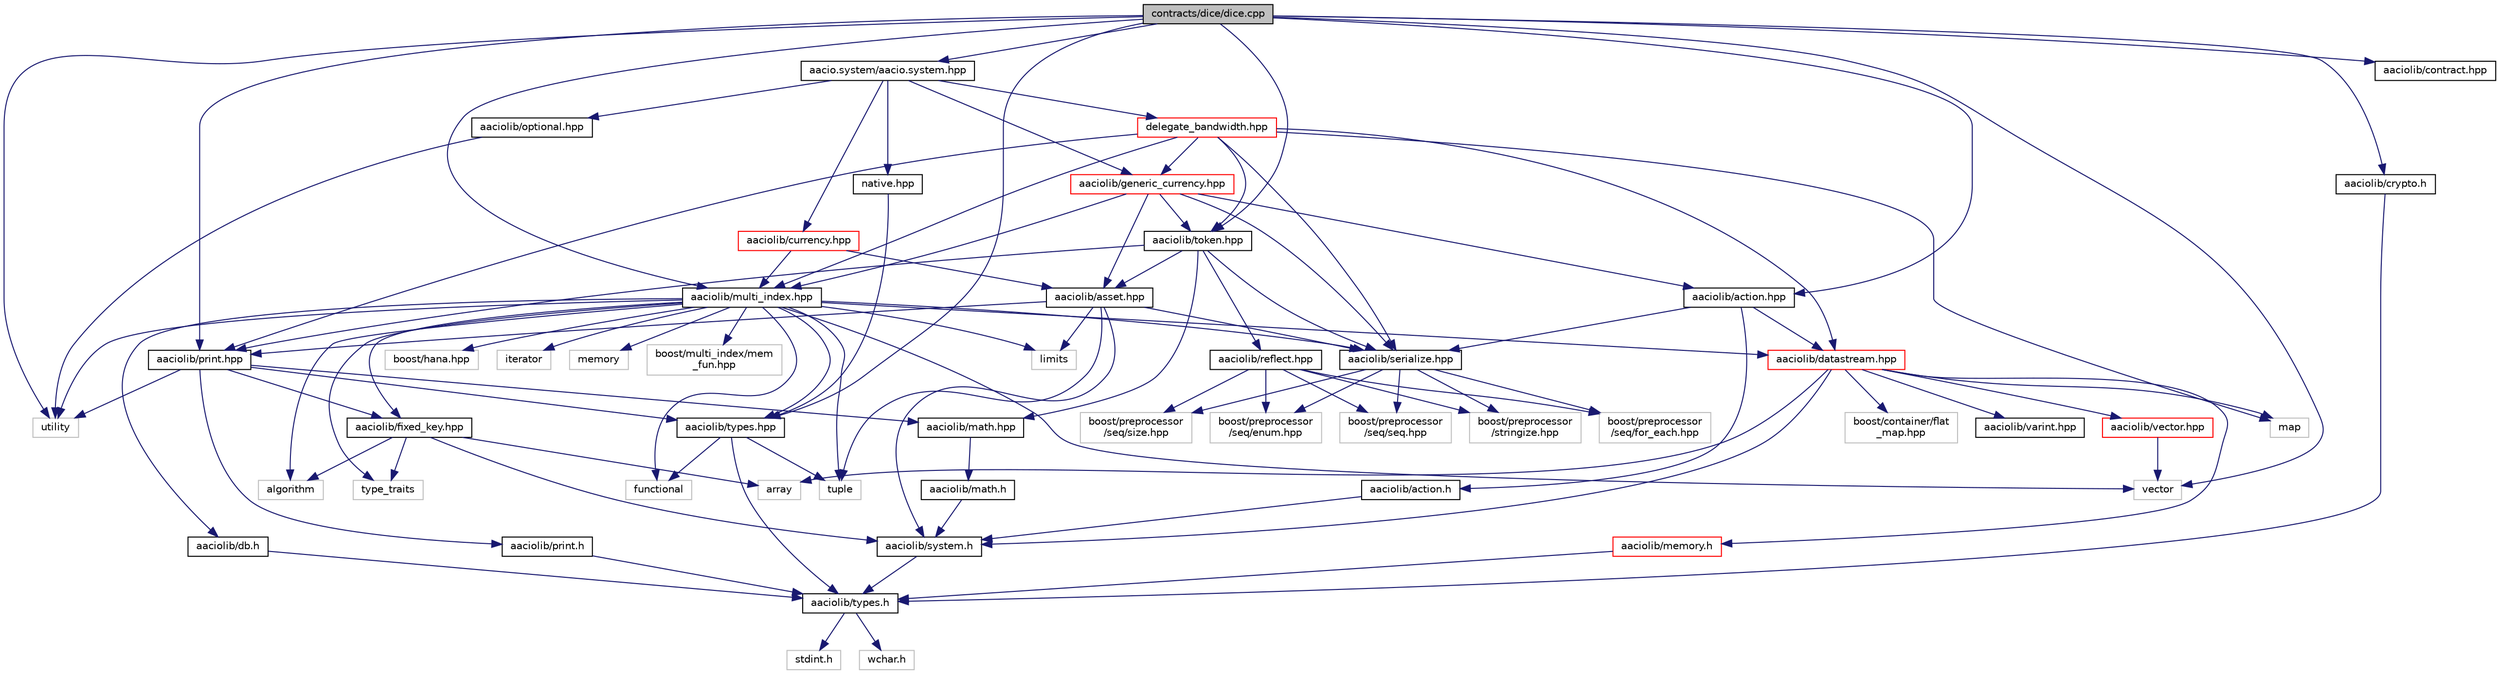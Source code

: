 digraph "contracts/dice/dice.cpp"
{
  edge [fontname="Helvetica",fontsize="10",labelfontname="Helvetica",labelfontsize="10"];
  node [fontname="Helvetica",fontsize="10",shape=record];
  Node0 [label="contracts/dice/dice.cpp",height=0.2,width=0.4,color="black", fillcolor="grey75", style="filled", fontcolor="black"];
  Node0 -> Node1 [color="midnightblue",fontsize="10",style="solid"];
  Node1 [label="utility",height=0.2,width=0.4,color="grey75", fillcolor="white", style="filled"];
  Node0 -> Node2 [color="midnightblue",fontsize="10",style="solid"];
  Node2 [label="vector",height=0.2,width=0.4,color="grey75", fillcolor="white", style="filled"];
  Node0 -> Node3 [color="midnightblue",fontsize="10",style="solid"];
  Node3 [label="aaciolib/crypto.h",height=0.2,width=0.4,color="black", fillcolor="white", style="filled",URL="$crypto_8h.html"];
  Node3 -> Node4 [color="midnightblue",fontsize="10",style="solid"];
  Node4 [label="aaciolib/types.h",height=0.2,width=0.4,color="black", fillcolor="white", style="filled",URL="$contracts_2aaciolib_2types_8h.html"];
  Node4 -> Node5 [color="midnightblue",fontsize="10",style="solid"];
  Node5 [label="stdint.h",height=0.2,width=0.4,color="grey75", fillcolor="white", style="filled"];
  Node4 -> Node6 [color="midnightblue",fontsize="10",style="solid"];
  Node6 [label="wchar.h",height=0.2,width=0.4,color="grey75", fillcolor="white", style="filled"];
  Node0 -> Node7 [color="midnightblue",fontsize="10",style="solid"];
  Node7 [label="aaciolib/types.hpp",height=0.2,width=0.4,color="black", fillcolor="white", style="filled",URL="$contracts_2aaciolib_2types_8hpp.html"];
  Node7 -> Node4 [color="midnightblue",fontsize="10",style="solid"];
  Node7 -> Node8 [color="midnightblue",fontsize="10",style="solid"];
  Node8 [label="functional",height=0.2,width=0.4,color="grey75", fillcolor="white", style="filled"];
  Node7 -> Node9 [color="midnightblue",fontsize="10",style="solid"];
  Node9 [label="tuple",height=0.2,width=0.4,color="grey75", fillcolor="white", style="filled"];
  Node0 -> Node10 [color="midnightblue",fontsize="10",style="solid"];
  Node10 [label="aaciolib/token.hpp",height=0.2,width=0.4,color="black", fillcolor="white", style="filled",URL="$token_8hpp.html",tooltip="Defines types and ABI for standard token messages and database tables. "];
  Node10 -> Node11 [color="midnightblue",fontsize="10",style="solid"];
  Node11 [label="aaciolib/math.hpp",height=0.2,width=0.4,color="black", fillcolor="white", style="filled",URL="$math_8hpp.html"];
  Node11 -> Node12 [color="midnightblue",fontsize="10",style="solid"];
  Node12 [label="aaciolib/math.h",height=0.2,width=0.4,color="black", fillcolor="white", style="filled",URL="$aaciolib_2math_8h.html"];
  Node12 -> Node13 [color="midnightblue",fontsize="10",style="solid"];
  Node13 [label="aaciolib/system.h",height=0.2,width=0.4,color="black", fillcolor="white", style="filled",URL="$system_8h.html"];
  Node13 -> Node4 [color="midnightblue",fontsize="10",style="solid"];
  Node10 -> Node14 [color="midnightblue",fontsize="10",style="solid"];
  Node14 [label="aaciolib/print.hpp",height=0.2,width=0.4,color="black", fillcolor="white", style="filled",URL="$print_8hpp.html"];
  Node14 -> Node15 [color="midnightblue",fontsize="10",style="solid"];
  Node15 [label="aaciolib/print.h",height=0.2,width=0.4,color="black", fillcolor="white", style="filled",URL="$print_8h.html"];
  Node15 -> Node4 [color="midnightblue",fontsize="10",style="solid"];
  Node14 -> Node7 [color="midnightblue",fontsize="10",style="solid"];
  Node14 -> Node11 [color="midnightblue",fontsize="10",style="solid"];
  Node14 -> Node16 [color="midnightblue",fontsize="10",style="solid"];
  Node16 [label="aaciolib/fixed_key.hpp",height=0.2,width=0.4,color="black", fillcolor="white", style="filled",URL="$contracts_2aaciolib_2fixed__key_8hpp.html"];
  Node16 -> Node17 [color="midnightblue",fontsize="10",style="solid"];
  Node17 [label="array",height=0.2,width=0.4,color="grey75", fillcolor="white", style="filled"];
  Node16 -> Node18 [color="midnightblue",fontsize="10",style="solid"];
  Node18 [label="algorithm",height=0.2,width=0.4,color="grey75", fillcolor="white", style="filled"];
  Node16 -> Node19 [color="midnightblue",fontsize="10",style="solid"];
  Node19 [label="type_traits",height=0.2,width=0.4,color="grey75", fillcolor="white", style="filled"];
  Node16 -> Node13 [color="midnightblue",fontsize="10",style="solid"];
  Node14 -> Node1 [color="midnightblue",fontsize="10",style="solid"];
  Node10 -> Node20 [color="midnightblue",fontsize="10",style="solid"];
  Node20 [label="aaciolib/reflect.hpp",height=0.2,width=0.4,color="black", fillcolor="white", style="filled",URL="$contracts_2aaciolib_2reflect_8hpp_source.html"];
  Node20 -> Node21 [color="midnightblue",fontsize="10",style="solid"];
  Node21 [label="boost/preprocessor\l/seq/for_each.hpp",height=0.2,width=0.4,color="grey75", fillcolor="white", style="filled"];
  Node20 -> Node22 [color="midnightblue",fontsize="10",style="solid"];
  Node22 [label="boost/preprocessor\l/seq/enum.hpp",height=0.2,width=0.4,color="grey75", fillcolor="white", style="filled"];
  Node20 -> Node23 [color="midnightblue",fontsize="10",style="solid"];
  Node23 [label="boost/preprocessor\l/seq/size.hpp",height=0.2,width=0.4,color="grey75", fillcolor="white", style="filled"];
  Node20 -> Node24 [color="midnightblue",fontsize="10",style="solid"];
  Node24 [label="boost/preprocessor\l/seq/seq.hpp",height=0.2,width=0.4,color="grey75", fillcolor="white", style="filled"];
  Node20 -> Node25 [color="midnightblue",fontsize="10",style="solid"];
  Node25 [label="boost/preprocessor\l/stringize.hpp",height=0.2,width=0.4,color="grey75", fillcolor="white", style="filled"];
  Node10 -> Node26 [color="midnightblue",fontsize="10",style="solid"];
  Node26 [label="aaciolib/asset.hpp",height=0.2,width=0.4,color="black", fillcolor="white", style="filled",URL="$contracts_2aaciolib_2asset_8hpp_source.html"];
  Node26 -> Node27 [color="midnightblue",fontsize="10",style="solid"];
  Node27 [label="aaciolib/serialize.hpp",height=0.2,width=0.4,color="black", fillcolor="white", style="filled",URL="$serialize_8hpp_source.html"];
  Node27 -> Node21 [color="midnightblue",fontsize="10",style="solid"];
  Node27 -> Node22 [color="midnightblue",fontsize="10",style="solid"];
  Node27 -> Node23 [color="midnightblue",fontsize="10",style="solid"];
  Node27 -> Node24 [color="midnightblue",fontsize="10",style="solid"];
  Node27 -> Node25 [color="midnightblue",fontsize="10",style="solid"];
  Node26 -> Node14 [color="midnightblue",fontsize="10",style="solid"];
  Node26 -> Node13 [color="midnightblue",fontsize="10",style="solid"];
  Node26 -> Node9 [color="midnightblue",fontsize="10",style="solid"];
  Node26 -> Node28 [color="midnightblue",fontsize="10",style="solid"];
  Node28 [label="limits",height=0.2,width=0.4,color="grey75", fillcolor="white", style="filled"];
  Node10 -> Node27 [color="midnightblue",fontsize="10",style="solid"];
  Node0 -> Node14 [color="midnightblue",fontsize="10",style="solid"];
  Node0 -> Node29 [color="midnightblue",fontsize="10",style="solid"];
  Node29 [label="aaciolib/action.hpp",height=0.2,width=0.4,color="black", fillcolor="white", style="filled",URL="$action_8hpp.html"];
  Node29 -> Node30 [color="midnightblue",fontsize="10",style="solid"];
  Node30 [label="aaciolib/action.h",height=0.2,width=0.4,color="black", fillcolor="white", style="filled",URL="$action_8h.html"];
  Node30 -> Node13 [color="midnightblue",fontsize="10",style="solid"];
  Node29 -> Node31 [color="midnightblue",fontsize="10",style="solid"];
  Node31 [label="aaciolib/datastream.hpp",height=0.2,width=0.4,color="red", fillcolor="white", style="filled",URL="$contracts_2aaciolib_2datastream_8hpp_source.html"];
  Node31 -> Node13 [color="midnightblue",fontsize="10",style="solid"];
  Node31 -> Node32 [color="midnightblue",fontsize="10",style="solid"];
  Node32 [label="aaciolib/memory.h",height=0.2,width=0.4,color="red", fillcolor="white", style="filled",URL="$aaciolib_2memory_8h.html"];
  Node32 -> Node4 [color="midnightblue",fontsize="10",style="solid"];
  Node31 -> Node34 [color="midnightblue",fontsize="10",style="solid"];
  Node34 [label="aaciolib/vector.hpp",height=0.2,width=0.4,color="red", fillcolor="white", style="filled",URL="$contracts_2aaciolib_2vector_8hpp_source.html"];
  Node34 -> Node2 [color="midnightblue",fontsize="10",style="solid"];
  Node31 -> Node40 [color="midnightblue",fontsize="10",style="solid"];
  Node40 [label="boost/container/flat\l_map.hpp",height=0.2,width=0.4,color="grey75", fillcolor="white", style="filled"];
  Node31 -> Node41 [color="midnightblue",fontsize="10",style="solid"];
  Node41 [label="aaciolib/varint.hpp",height=0.2,width=0.4,color="black", fillcolor="white", style="filled",URL="$contracts_2aaciolib_2varint_8hpp.html"];
  Node31 -> Node17 [color="midnightblue",fontsize="10",style="solid"];
  Node31 -> Node42 [color="midnightblue",fontsize="10",style="solid"];
  Node42 [label="map",height=0.2,width=0.4,color="grey75", fillcolor="white", style="filled"];
  Node29 -> Node27 [color="midnightblue",fontsize="10",style="solid"];
  Node0 -> Node78 [color="midnightblue",fontsize="10",style="solid"];
  Node78 [label="aaciolib/multi_index.hpp",height=0.2,width=0.4,color="black", fillcolor="white", style="filled",URL="$multi__index_8hpp.html"];
  Node78 -> Node2 [color="midnightblue",fontsize="10",style="solid"];
  Node78 -> Node9 [color="midnightblue",fontsize="10",style="solid"];
  Node78 -> Node79 [color="midnightblue",fontsize="10",style="solid"];
  Node79 [label="boost/hana.hpp",height=0.2,width=0.4,color="grey75", fillcolor="white", style="filled"];
  Node78 -> Node8 [color="midnightblue",fontsize="10",style="solid"];
  Node78 -> Node1 [color="midnightblue",fontsize="10",style="solid"];
  Node78 -> Node19 [color="midnightblue",fontsize="10",style="solid"];
  Node78 -> Node38 [color="midnightblue",fontsize="10",style="solid"];
  Node38 [label="iterator",height=0.2,width=0.4,color="grey75", fillcolor="white", style="filled"];
  Node78 -> Node28 [color="midnightblue",fontsize="10",style="solid"];
  Node78 -> Node18 [color="midnightblue",fontsize="10",style="solid"];
  Node78 -> Node39 [color="midnightblue",fontsize="10",style="solid"];
  Node39 [label="memory",height=0.2,width=0.4,color="grey75", fillcolor="white", style="filled"];
  Node78 -> Node80 [color="midnightblue",fontsize="10",style="solid"];
  Node80 [label="boost/multi_index/mem\l_fun.hpp",height=0.2,width=0.4,color="grey75", fillcolor="white", style="filled"];
  Node78 -> Node7 [color="midnightblue",fontsize="10",style="solid"];
  Node78 -> Node27 [color="midnightblue",fontsize="10",style="solid"];
  Node78 -> Node31 [color="midnightblue",fontsize="10",style="solid"];
  Node78 -> Node81 [color="midnightblue",fontsize="10",style="solid"];
  Node81 [label="aaciolib/db.h",height=0.2,width=0.4,color="black", fillcolor="white", style="filled",URL="$db_8h.html",tooltip="Defines C API for interfacing with blockchain database. "];
  Node81 -> Node4 [color="midnightblue",fontsize="10",style="solid"];
  Node78 -> Node16 [color="midnightblue",fontsize="10",style="solid"];
  Node0 -> Node82 [color="midnightblue",fontsize="10",style="solid"];
  Node82 [label="aaciolib/contract.hpp",height=0.2,width=0.4,color="black", fillcolor="white", style="filled",URL="$contract_8hpp_source.html"];
  Node0 -> Node83 [color="midnightblue",fontsize="10",style="solid"];
  Node83 [label="aacio.system/aacio.system.hpp",height=0.2,width=0.4,color="black", fillcolor="white", style="filled",URL="$aacio_8system_8hpp.html"];
  Node83 -> Node84 [color="midnightblue",fontsize="10",style="solid"];
  Node84 [label="delegate_bandwidth.hpp",height=0.2,width=0.4,color="red", fillcolor="white", style="filled",URL="$delegate__bandwidth_8hpp.html"];
  Node84 -> Node10 [color="midnightblue",fontsize="10",style="solid"];
  Node84 -> Node14 [color="midnightblue",fontsize="10",style="solid"];
  Node84 -> Node91 [color="midnightblue",fontsize="10",style="solid"];
  Node91 [label="aaciolib/generic_currency.hpp",height=0.2,width=0.4,color="red", fillcolor="white", style="filled",URL="$generic__currency_8hpp_source.html"];
  Node91 -> Node78 [color="midnightblue",fontsize="10",style="solid"];
  Node91 -> Node10 [color="midnightblue",fontsize="10",style="solid"];
  Node91 -> Node26 [color="midnightblue",fontsize="10",style="solid"];
  Node91 -> Node27 [color="midnightblue",fontsize="10",style="solid"];
  Node91 -> Node29 [color="midnightblue",fontsize="10",style="solid"];
  Node84 -> Node31 [color="midnightblue",fontsize="10",style="solid"];
  Node84 -> Node27 [color="midnightblue",fontsize="10",style="solid"];
  Node84 -> Node78 [color="midnightblue",fontsize="10",style="solid"];
  Node84 -> Node42 [color="midnightblue",fontsize="10",style="solid"];
  Node83 -> Node99 [color="midnightblue",fontsize="10",style="solid"];
  Node99 [label="native.hpp",height=0.2,width=0.4,color="black", fillcolor="white", style="filled",URL="$native_8hpp.html"];
  Node99 -> Node7 [color="midnightblue",fontsize="10",style="solid"];
  Node83 -> Node100 [color="midnightblue",fontsize="10",style="solid"];
  Node100 [label="aaciolib/optional.hpp",height=0.2,width=0.4,color="black", fillcolor="white", style="filled",URL="$contracts_2aaciolib_2optional_8hpp_source.html"];
  Node100 -> Node1 [color="midnightblue",fontsize="10",style="solid"];
  Node83 -> Node91 [color="midnightblue",fontsize="10",style="solid"];
  Node83 -> Node101 [color="midnightblue",fontsize="10",style="solid"];
  Node101 [label="aaciolib/currency.hpp",height=0.2,width=0.4,color="red", fillcolor="white", style="filled",URL="$currency_8hpp_source.html"];
  Node101 -> Node26 [color="midnightblue",fontsize="10",style="solid"];
  Node101 -> Node78 [color="midnightblue",fontsize="10",style="solid"];
}
